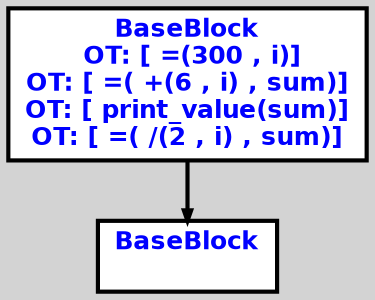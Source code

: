 digraph G {
ordering=out;
ranksep=.4;
bgcolor="lightgrey";  node [shape=box, fixedsize=false, fontsize=12, fontname="Helvetica-bold", fontcolor="blue"
width=.25, height=.25, color="black", fillcolor="white", style="filled, solid, bold"];

edge [arrowsize=.5, color="black", style="bold"]    n00001248E52A1580 [label="BaseBlock\n OT: [ =(300 , i)]
OT: [ =( +(6 , i) , sum)]
OT: [ print_value(sum)]
OT: [ =( /(2 , i) , sum)]
"]
    n00001248E52A15E0 [label="BaseBlock\n "]
    n00001248E52A1580 -> n00001248E52A15E0
}
